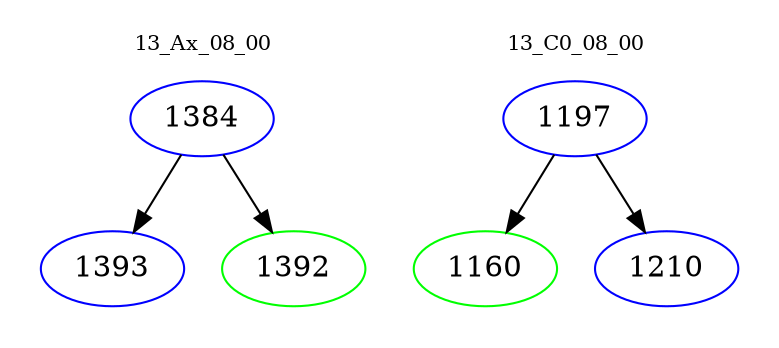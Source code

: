 digraph{
subgraph cluster_0 {
color = white
label = "13_Ax_08_00";
fontsize=10;
T0_1384 [label="1384", color="blue"]
T0_1384 -> T0_1393 [color="black"]
T0_1393 [label="1393", color="blue"]
T0_1384 -> T0_1392 [color="black"]
T0_1392 [label="1392", color="green"]
}
subgraph cluster_1 {
color = white
label = "13_C0_08_00";
fontsize=10;
T1_1197 [label="1197", color="blue"]
T1_1197 -> T1_1160 [color="black"]
T1_1160 [label="1160", color="green"]
T1_1197 -> T1_1210 [color="black"]
T1_1210 [label="1210", color="blue"]
}
}
